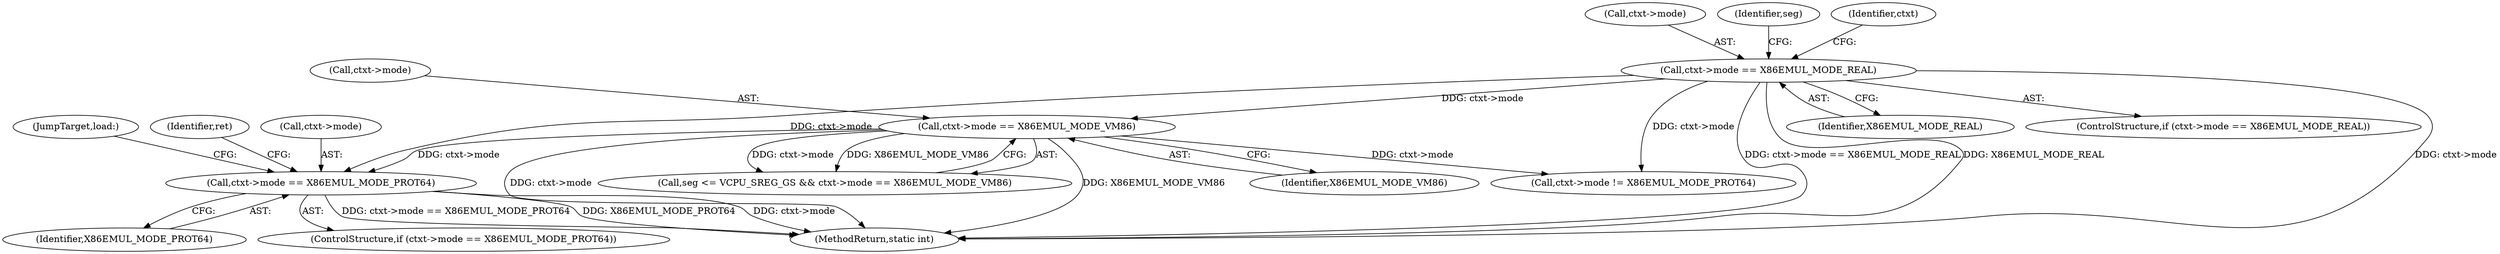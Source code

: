 digraph "0_linux_33ab91103b3415e12457e3104f0e4517ce12d0f3@pointer" {
"1000568" [label="(Call,ctxt->mode == X86EMUL_MODE_PROT64)"];
"1000158" [label="(Call,ctxt->mode == X86EMUL_MODE_REAL)"];
"1000185" [label="(Call,ctxt->mode == X86EMUL_MODE_VM86)"];
"1000186" [label="(Call,ctxt->mode)"];
"1000610" [label="(JumpTarget,load:)"];
"1000189" [label="(Identifier,X86EMUL_MODE_VM86)"];
"1000575" [label="(Identifier,ret)"];
"1000185" [label="(Call,ctxt->mode == X86EMUL_MODE_VM86)"];
"1000568" [label="(Call,ctxt->mode == X86EMUL_MODE_PROT64)"];
"1000257" [label="(Call,ctxt->mode != X86EMUL_MODE_PROT64)"];
"1000633" [label="(MethodReturn,static int)"];
"1000162" [label="(Identifier,X86EMUL_MODE_REAL)"];
"1000157" [label="(ControlStructure,if (ctxt->mode == X86EMUL_MODE_REAL))"];
"1000159" [label="(Call,ctxt->mode)"];
"1000572" [label="(Identifier,X86EMUL_MODE_PROT64)"];
"1000569" [label="(Call,ctxt->mode)"];
"1000181" [label="(Call,seg <= VCPU_SREG_GS && ctxt->mode == X86EMUL_MODE_VM86)"];
"1000183" [label="(Identifier,seg)"];
"1000158" [label="(Call,ctxt->mode == X86EMUL_MODE_REAL)"];
"1000567" [label="(ControlStructure,if (ctxt->mode == X86EMUL_MODE_PROT64))"];
"1000165" [label="(Identifier,ctxt)"];
"1000568" -> "1000567"  [label="AST: "];
"1000568" -> "1000572"  [label="CFG: "];
"1000569" -> "1000568"  [label="AST: "];
"1000572" -> "1000568"  [label="AST: "];
"1000575" -> "1000568"  [label="CFG: "];
"1000610" -> "1000568"  [label="CFG: "];
"1000568" -> "1000633"  [label="DDG: ctxt->mode"];
"1000568" -> "1000633"  [label="DDG: ctxt->mode == X86EMUL_MODE_PROT64"];
"1000568" -> "1000633"  [label="DDG: X86EMUL_MODE_PROT64"];
"1000158" -> "1000568"  [label="DDG: ctxt->mode"];
"1000185" -> "1000568"  [label="DDG: ctxt->mode"];
"1000158" -> "1000157"  [label="AST: "];
"1000158" -> "1000162"  [label="CFG: "];
"1000159" -> "1000158"  [label="AST: "];
"1000162" -> "1000158"  [label="AST: "];
"1000165" -> "1000158"  [label="CFG: "];
"1000183" -> "1000158"  [label="CFG: "];
"1000158" -> "1000633"  [label="DDG: ctxt->mode"];
"1000158" -> "1000633"  [label="DDG: ctxt->mode == X86EMUL_MODE_REAL"];
"1000158" -> "1000633"  [label="DDG: X86EMUL_MODE_REAL"];
"1000158" -> "1000185"  [label="DDG: ctxt->mode"];
"1000158" -> "1000257"  [label="DDG: ctxt->mode"];
"1000185" -> "1000181"  [label="AST: "];
"1000185" -> "1000189"  [label="CFG: "];
"1000186" -> "1000185"  [label="AST: "];
"1000189" -> "1000185"  [label="AST: "];
"1000181" -> "1000185"  [label="CFG: "];
"1000185" -> "1000633"  [label="DDG: ctxt->mode"];
"1000185" -> "1000633"  [label="DDG: X86EMUL_MODE_VM86"];
"1000185" -> "1000181"  [label="DDG: ctxt->mode"];
"1000185" -> "1000181"  [label="DDG: X86EMUL_MODE_VM86"];
"1000185" -> "1000257"  [label="DDG: ctxt->mode"];
}
